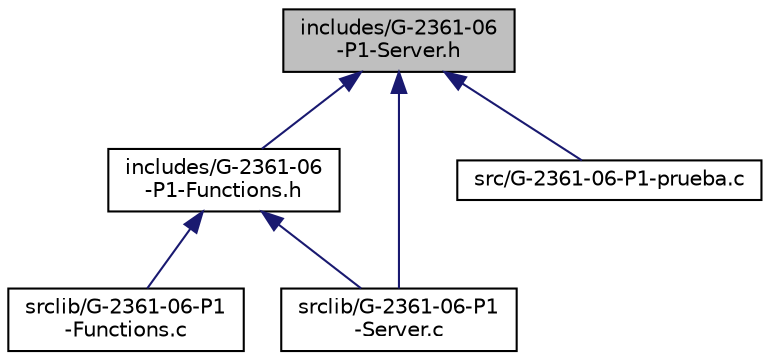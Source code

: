 digraph "includes/G-2361-06-P1-Server.h"
{
  edge [fontname="Helvetica",fontsize="10",labelfontname="Helvetica",labelfontsize="10"];
  node [fontname="Helvetica",fontsize="10",shape=record];
  Node1 [label="includes/G-2361-06\l-P1-Server.h",height=0.2,width=0.4,color="black", fillcolor="grey75", style="filled", fontcolor="black"];
  Node1 -> Node2 [dir="back",color="midnightblue",fontsize="10",style="solid"];
  Node2 [label="includes/G-2361-06\l-P1-Functions.h",height=0.2,width=0.4,color="black", fillcolor="white", style="filled",URL="$_g-2361-06-_p1-_functions_8h.html"];
  Node2 -> Node3 [dir="back",color="midnightblue",fontsize="10",style="solid"];
  Node3 [label="srclib/G-2361-06-P1\l-Functions.c",height=0.2,width=0.4,color="black", fillcolor="white", style="filled",URL="$_g-2361-06-_p1-_functions_8c.html"];
  Node2 -> Node4 [dir="back",color="midnightblue",fontsize="10",style="solid"];
  Node4 [label="srclib/G-2361-06-P1\l-Server.c",height=0.2,width=0.4,color="black", fillcolor="white", style="filled",URL="$_g-2361-06-_p1-_server_8c.html",tooltip="Implementacion de las funciones del Servidor. "];
  Node1 -> Node5 [dir="back",color="midnightblue",fontsize="10",style="solid"];
  Node5 [label="src/G-2361-06-P1-prueba.c",height=0.2,width=0.4,color="black", fillcolor="white", style="filled",URL="$_g-2361-06-_p1-prueba_8c.html",tooltip="Modulo main. "];
  Node1 -> Node4 [dir="back",color="midnightblue",fontsize="10",style="solid"];
}
